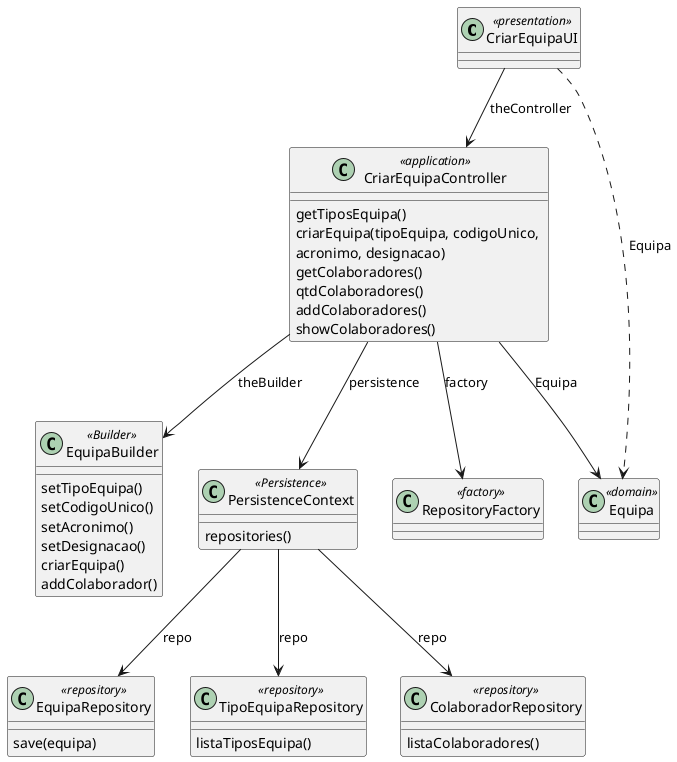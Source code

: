 @startuml
'https://plantuml.com/class-diagram


class CriarEquipaUI <<presentation>>{

}

class CriarEquipaController <<application>>{
getTiposEquipa()
criarEquipa(tipoEquipa, codigoUnico, \nacronimo, designacao)
getColaboradores()
qtdColaboradores()
addColaboradores()
showColaboradores()
}

class RepositoryFactory <<factory>>{

}

class PersistenceContext <<Persistence>>{
repositories()
}

class Equipa <<domain>>{
}

class EquipaBuilder <<Builder>>{
setTipoEquipa()
setCodigoUnico()
setAcronimo()
setDesignacao()
criarEquipa()
addColaborador()
}

class EquipaRepository <<repository>>{
save(equipa)
}

class TipoEquipaRepository <<repository>>{
listaTiposEquipa()
}

class ColaboradorRepository <<repository>>{
listaColaboradores()
}

CriarEquipaUI --> CriarEquipaController : theController

CriarEquipaUI ..> Equipa : Equipa

CriarEquipaController --> Equipa : Equipa
CriarEquipaController --> EquipaBuilder : theBuilder

CriarEquipaController --> RepositoryFactory : factory

CriarEquipaController --> PersistenceContext : persistence
PersistenceContext --> EquipaRepository : repo
PersistenceContext --> TipoEquipaRepository : repo
PersistenceContext --> ColaboradorRepository : repo

@enduml